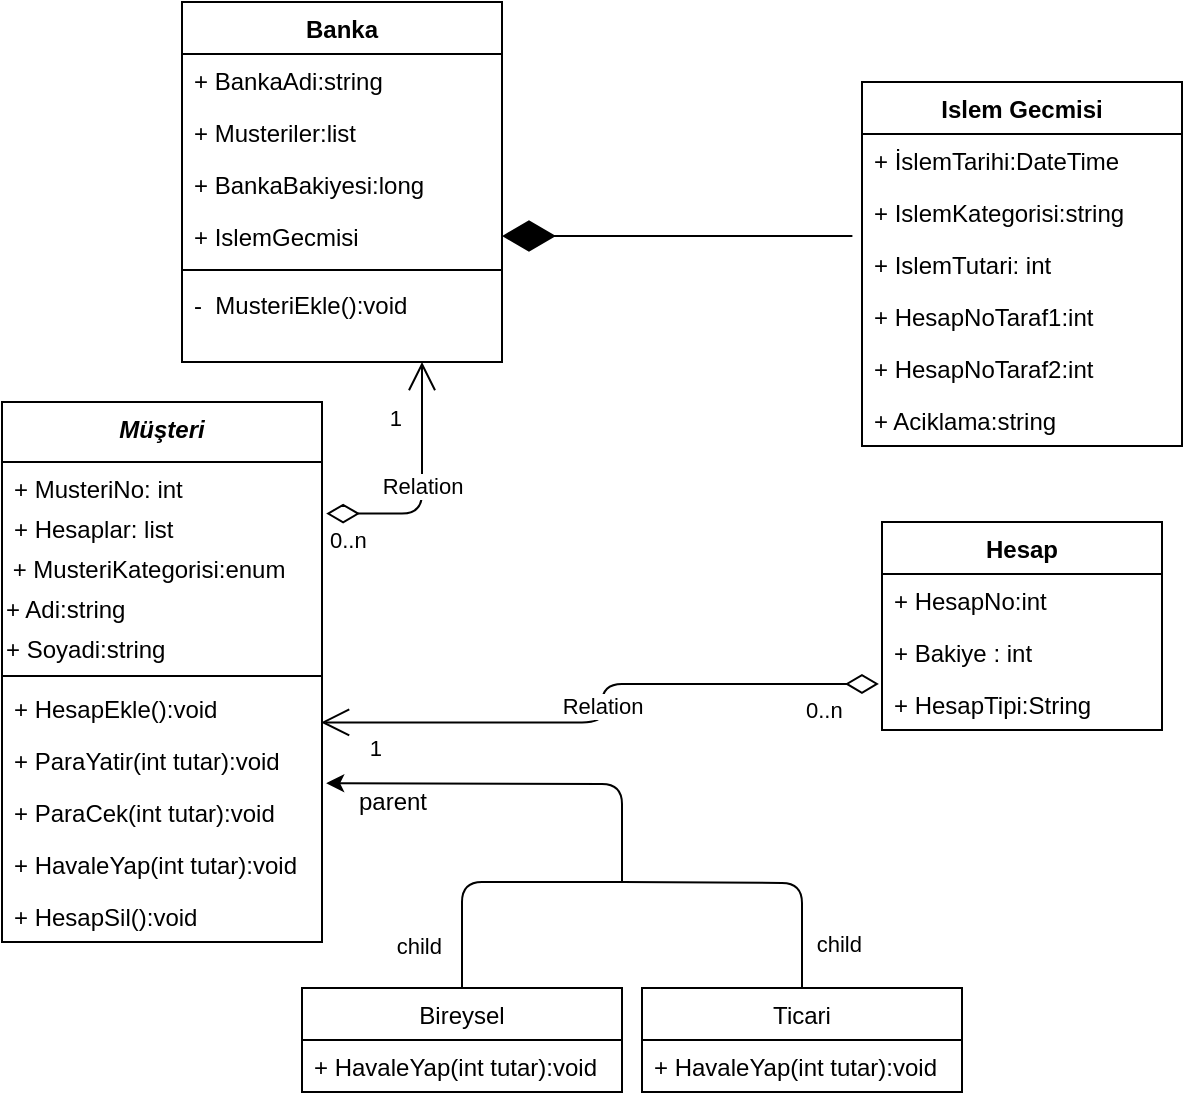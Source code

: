 <mxfile version="13.9.9" type="device"><diagram id="C5RBs43oDa-KdzZeNtuy" name="Page-1"><mxGraphModel dx="1024" dy="584" grid="1" gridSize="10" guides="1" tooltips="1" connect="1" arrows="1" fold="1" page="1" pageScale="1" pageWidth="827" pageHeight="1169" math="0" shadow="0"><root><mxCell id="WIyWlLk6GJQsqaUBKTNV-0"/><mxCell id="WIyWlLk6GJQsqaUBKTNV-1" parent="WIyWlLk6GJQsqaUBKTNV-0"/><mxCell id="zkfFHV4jXpPFQw0GAbJ--0" value="Müşteri&#10;" style="swimlane;fontStyle=3;align=center;verticalAlign=top;childLayout=stackLayout;horizontal=1;startSize=30;horizontalStack=0;resizeParent=1;resizeLast=0;collapsible=1;marginBottom=0;rounded=0;shadow=0;strokeWidth=1;" parent="WIyWlLk6GJQsqaUBKTNV-1" vertex="1"><mxGeometry x="110" y="240" width="160" height="270" as="geometry"><mxRectangle x="230" y="140" width="160" height="26" as="alternateBounds"/></mxGeometry></mxCell><mxCell id="zkfFHV4jXpPFQw0GAbJ--1" value="+ MusteriNo: int" style="text;align=left;verticalAlign=top;spacingLeft=4;spacingRight=4;overflow=hidden;rotatable=0;points=[[0,0.5],[1,0.5]];portConstraint=eastwest;" parent="zkfFHV4jXpPFQw0GAbJ--0" vertex="1"><mxGeometry y="30" width="160" height="20" as="geometry"/></mxCell><mxCell id="zkfFHV4jXpPFQw0GAbJ--2" value="+ Hesaplar: list" style="text;align=left;verticalAlign=top;spacingLeft=4;spacingRight=4;overflow=hidden;rotatable=0;points=[[0,0.5],[1,0.5]];portConstraint=eastwest;rounded=0;shadow=0;html=0;" parent="zkfFHV4jXpPFQw0GAbJ--0" vertex="1"><mxGeometry y="50" width="160" height="24" as="geometry"/></mxCell><mxCell id="xIFcO-Xgm1PaCTiksctt-27" value="&amp;nbsp;+ MusteriKategorisi:enum" style="text;html=1;align=left;verticalAlign=middle;resizable=0;points=[];autosize=1;fontColor=#000000;" parent="zkfFHV4jXpPFQw0GAbJ--0" vertex="1"><mxGeometry y="74" width="160" height="20" as="geometry"/></mxCell><mxCell id="02Vz55Ern3dG1RlYDY1T-0" value="&lt;div&gt;&lt;span&gt;+ Adi:string&lt;/span&gt;&lt;/div&gt;" style="text;html=1;align=left;verticalAlign=middle;resizable=0;points=[];autosize=1;" parent="zkfFHV4jXpPFQw0GAbJ--0" vertex="1"><mxGeometry y="94" width="160" height="20" as="geometry"/></mxCell><mxCell id="02Vz55Ern3dG1RlYDY1T-1" value="+ Soyadi:string" style="text;html=1;align=left;verticalAlign=middle;resizable=0;points=[];autosize=1;" parent="zkfFHV4jXpPFQw0GAbJ--0" vertex="1"><mxGeometry y="114" width="160" height="20" as="geometry"/></mxCell><mxCell id="zkfFHV4jXpPFQw0GAbJ--4" value="" style="line;html=1;strokeWidth=1;align=left;verticalAlign=middle;spacingTop=-1;spacingLeft=3;spacingRight=3;rotatable=0;labelPosition=right;points=[];portConstraint=eastwest;" parent="zkfFHV4jXpPFQw0GAbJ--0" vertex="1"><mxGeometry y="134" width="160" height="6" as="geometry"/></mxCell><mxCell id="zkfFHV4jXpPFQw0GAbJ--5" value="+ HesapEkle():void" style="text;align=left;verticalAlign=top;spacingLeft=4;spacingRight=4;overflow=hidden;rotatable=0;points=[[0,0.5],[1,0.5]];portConstraint=eastwest;" parent="zkfFHV4jXpPFQw0GAbJ--0" vertex="1"><mxGeometry y="140" width="160" height="26" as="geometry"/></mxCell><mxCell id="xIFcO-Xgm1PaCTiksctt-13" value="+ ParaYatir(int tutar):void" style="text;align=left;verticalAlign=top;spacingLeft=4;spacingRight=4;overflow=hidden;rotatable=0;points=[[0,0.5],[1,0.5]];portConstraint=eastwest;rounded=0;shadow=0;html=0;" parent="zkfFHV4jXpPFQw0GAbJ--0" vertex="1"><mxGeometry y="166" width="160" height="26" as="geometry"/></mxCell><mxCell id="xIFcO-Xgm1PaCTiksctt-14" value="+ ParaCek(int tutar):void" style="text;align=left;verticalAlign=top;spacingLeft=4;spacingRight=4;overflow=hidden;rotatable=0;points=[[0,0.5],[1,0.5]];portConstraint=eastwest;rounded=0;shadow=0;html=0;" parent="zkfFHV4jXpPFQw0GAbJ--0" vertex="1"><mxGeometry y="192" width="160" height="26" as="geometry"/></mxCell><mxCell id="xIFcO-Xgm1PaCTiksctt-16" value="+ HavaleYap(int tutar):void" style="text;align=left;verticalAlign=top;spacingLeft=4;spacingRight=4;overflow=hidden;rotatable=0;points=[[0,0.5],[1,0.5]];portConstraint=eastwest;rounded=0;shadow=0;html=0;" parent="zkfFHV4jXpPFQw0GAbJ--0" vertex="1"><mxGeometry y="218" width="160" height="26" as="geometry"/></mxCell><mxCell id="xIFcO-Xgm1PaCTiksctt-17" value="+ HesapSil():void" style="text;align=left;verticalAlign=top;spacingLeft=4;spacingRight=4;overflow=hidden;rotatable=0;points=[[0,0.5],[1,0.5]];portConstraint=eastwest;rounded=0;shadow=0;html=0;" parent="zkfFHV4jXpPFQw0GAbJ--0" vertex="1"><mxGeometry y="244" width="160" height="26" as="geometry"/></mxCell><mxCell id="zkfFHV4jXpPFQw0GAbJ--17" value="Banka&#10;" style="swimlane;fontStyle=1;align=center;verticalAlign=top;childLayout=stackLayout;horizontal=1;startSize=26;horizontalStack=0;resizeParent=1;resizeLast=0;collapsible=1;marginBottom=0;rounded=0;shadow=0;strokeWidth=1;" parent="WIyWlLk6GJQsqaUBKTNV-1" vertex="1"><mxGeometry x="200" y="40" width="160" height="180" as="geometry"><mxRectangle x="550" y="140" width="160" height="26" as="alternateBounds"/></mxGeometry></mxCell><mxCell id="zkfFHV4jXpPFQw0GAbJ--18" value="+ BankaAdi:string" style="text;align=left;verticalAlign=top;spacingLeft=4;spacingRight=4;overflow=hidden;rotatable=0;points=[[0,0.5],[1,0.5]];portConstraint=eastwest;" parent="zkfFHV4jXpPFQw0GAbJ--17" vertex="1"><mxGeometry y="26" width="160" height="26" as="geometry"/></mxCell><mxCell id="zkfFHV4jXpPFQw0GAbJ--19" value="+ Musteriler:list" style="text;align=left;verticalAlign=top;spacingLeft=4;spacingRight=4;overflow=hidden;rotatable=0;points=[[0,0.5],[1,0.5]];portConstraint=eastwest;rounded=0;shadow=0;html=0;" parent="zkfFHV4jXpPFQw0GAbJ--17" vertex="1"><mxGeometry y="52" width="160" height="26" as="geometry"/></mxCell><mxCell id="zkfFHV4jXpPFQw0GAbJ--20" value="+ BankaBakiyesi:long" style="text;align=left;verticalAlign=top;spacingLeft=4;spacingRight=4;overflow=hidden;rotatable=0;points=[[0,0.5],[1,0.5]];portConstraint=eastwest;rounded=0;shadow=0;html=0;" parent="zkfFHV4jXpPFQw0GAbJ--17" vertex="1"><mxGeometry y="78" width="160" height="26" as="geometry"/></mxCell><mxCell id="zkfFHV4jXpPFQw0GAbJ--21" value="+ IslemGecmisi" style="text;align=left;verticalAlign=top;spacingLeft=4;spacingRight=4;overflow=hidden;rotatable=0;points=[[0,0.5],[1,0.5]];portConstraint=eastwest;rounded=0;shadow=0;html=0;" parent="zkfFHV4jXpPFQw0GAbJ--17" vertex="1"><mxGeometry y="104" width="160" height="26" as="geometry"/></mxCell><mxCell id="zkfFHV4jXpPFQw0GAbJ--23" value="" style="line;html=1;strokeWidth=1;align=left;verticalAlign=middle;spacingTop=-1;spacingLeft=3;spacingRight=3;rotatable=0;labelPosition=right;points=[];portConstraint=eastwest;" parent="zkfFHV4jXpPFQw0GAbJ--17" vertex="1"><mxGeometry y="130" width="160" height="8" as="geometry"/></mxCell><mxCell id="zkfFHV4jXpPFQw0GAbJ--24" value="-  MusteriEkle():void" style="text;align=left;verticalAlign=top;spacingLeft=4;spacingRight=4;overflow=hidden;rotatable=0;points=[[0,0.5],[1,0.5]];portConstraint=eastwest;" parent="zkfFHV4jXpPFQw0GAbJ--17" vertex="1"><mxGeometry y="138" width="160" height="26" as="geometry"/></mxCell><mxCell id="xIFcO-Xgm1PaCTiksctt-9" value="Islem Gecmisi" style="swimlane;fontStyle=1;childLayout=stackLayout;horizontal=1;startSize=26;fillColor=none;horizontalStack=0;resizeParent=1;resizeParentMax=0;resizeLast=0;collapsible=1;marginBottom=0;fontColor=#000000;" parent="WIyWlLk6GJQsqaUBKTNV-1" vertex="1"><mxGeometry x="540" y="80" width="160" height="182" as="geometry"/></mxCell><mxCell id="xIFcO-Xgm1PaCTiksctt-10" value="+ İslemTarihi:DateTime" style="text;strokeColor=none;fillColor=none;align=left;verticalAlign=top;spacingLeft=4;spacingRight=4;overflow=hidden;rotatable=0;points=[[0,0.5],[1,0.5]];portConstraint=eastwest;" parent="xIFcO-Xgm1PaCTiksctt-9" vertex="1"><mxGeometry y="26" width="160" height="26" as="geometry"/></mxCell><mxCell id="xIFcO-Xgm1PaCTiksctt-11" value="+ IslemKategorisi:string" style="text;strokeColor=none;fillColor=none;align=left;verticalAlign=top;spacingLeft=4;spacingRight=4;overflow=hidden;rotatable=0;points=[[0,0.5],[1,0.5]];portConstraint=eastwest;" parent="xIFcO-Xgm1PaCTiksctt-9" vertex="1"><mxGeometry y="52" width="160" height="26" as="geometry"/></mxCell><mxCell id="xIFcO-Xgm1PaCTiksctt-12" value="+ IslemTutari: int" style="text;strokeColor=none;fillColor=none;align=left;verticalAlign=top;spacingLeft=4;spacingRight=4;overflow=hidden;rotatable=0;points=[[0,0.5],[1,0.5]];portConstraint=eastwest;" parent="xIFcO-Xgm1PaCTiksctt-9" vertex="1"><mxGeometry y="78" width="160" height="26" as="geometry"/></mxCell><mxCell id="xIFcO-Xgm1PaCTiksctt-23" value="+ HesapNoTaraf1:int" style="text;strokeColor=none;fillColor=none;align=left;verticalAlign=top;spacingLeft=4;spacingRight=4;overflow=hidden;rotatable=0;points=[[0,0.5],[1,0.5]];portConstraint=eastwest;" parent="xIFcO-Xgm1PaCTiksctt-9" vertex="1"><mxGeometry y="104" width="160" height="26" as="geometry"/></mxCell><mxCell id="xIFcO-Xgm1PaCTiksctt-24" value="+ HesapNoTaraf2:int" style="text;strokeColor=none;fillColor=none;align=left;verticalAlign=top;spacingLeft=4;spacingRight=4;overflow=hidden;rotatable=0;points=[[0,0.5],[1,0.5]];portConstraint=eastwest;" parent="xIFcO-Xgm1PaCTiksctt-9" vertex="1"><mxGeometry y="130" width="160" height="26" as="geometry"/></mxCell><mxCell id="xIFcO-Xgm1PaCTiksctt-25" value="+ Aciklama:string" style="text;strokeColor=none;fillColor=none;align=left;verticalAlign=top;spacingLeft=4;spacingRight=4;overflow=hidden;rotatable=0;points=[[0,0.5],[1,0.5]];portConstraint=eastwest;" parent="xIFcO-Xgm1PaCTiksctt-9" vertex="1"><mxGeometry y="156" width="160" height="26" as="geometry"/></mxCell><mxCell id="xIFcO-Xgm1PaCTiksctt-19" value="Hesap" style="swimlane;fontStyle=1;childLayout=stackLayout;horizontal=1;startSize=26;fillColor=none;horizontalStack=0;resizeParent=1;resizeParentMax=0;resizeLast=0;collapsible=1;marginBottom=0;fontColor=#000000;" parent="WIyWlLk6GJQsqaUBKTNV-1" vertex="1"><mxGeometry x="550" y="300" width="140" height="104" as="geometry"/></mxCell><mxCell id="xIFcO-Xgm1PaCTiksctt-20" value="+ HesapNo:int" style="text;strokeColor=none;fillColor=none;align=left;verticalAlign=top;spacingLeft=4;spacingRight=4;overflow=hidden;rotatable=0;points=[[0,0.5],[1,0.5]];portConstraint=eastwest;" parent="xIFcO-Xgm1PaCTiksctt-19" vertex="1"><mxGeometry y="26" width="140" height="26" as="geometry"/></mxCell><mxCell id="aJhcLvc4Nda7A5-GEeJA-3" value="+ Bakiye : int" style="text;strokeColor=none;fillColor=none;align=left;verticalAlign=top;spacingLeft=4;spacingRight=4;overflow=hidden;rotatable=0;points=[[0,0.5],[1,0.5]];portConstraint=eastwest;" parent="xIFcO-Xgm1PaCTiksctt-19" vertex="1"><mxGeometry y="52" width="140" height="26" as="geometry"/></mxCell><mxCell id="xIFcO-Xgm1PaCTiksctt-21" value="+ HesapTipi:String" style="text;strokeColor=none;fillColor=none;align=left;verticalAlign=top;spacingLeft=4;spacingRight=4;overflow=hidden;rotatable=0;points=[[0,0.5],[1,0.5]];portConstraint=eastwest;" parent="xIFcO-Xgm1PaCTiksctt-19" vertex="1"><mxGeometry y="78" width="140" height="26" as="geometry"/></mxCell><mxCell id="aJhcLvc4Nda7A5-GEeJA-15" value="Relation" style="endArrow=open;html=1;endSize=12;startArrow=diamondThin;startSize=14;startFill=0;edgeStyle=orthogonalEdgeStyle;exitX=-0.011;exitY=0.115;exitDx=0;exitDy=0;exitPerimeter=0;entryX=0.997;entryY=0.777;entryDx=0;entryDy=0;entryPerimeter=0;" parent="WIyWlLk6GJQsqaUBKTNV-1" source="xIFcO-Xgm1PaCTiksctt-21" target="zkfFHV4jXpPFQw0GAbJ--5" edge="1"><mxGeometry relative="1" as="geometry"><mxPoint x="330" y="400" as="sourcePoint"/><mxPoint x="490" y="400" as="targetPoint"/></mxGeometry></mxCell><mxCell id="aJhcLvc4Nda7A5-GEeJA-16" value="0..n" style="edgeLabel;resizable=0;html=1;align=left;verticalAlign=top;" parent="aJhcLvc4Nda7A5-GEeJA-15" connectable="0" vertex="1"><mxGeometry x="-1" relative="1" as="geometry"><mxPoint x="-38.46" as="offset"/></mxGeometry></mxCell><mxCell id="aJhcLvc4Nda7A5-GEeJA-17" value="1" style="edgeLabel;resizable=0;html=1;align=right;verticalAlign=top;" parent="aJhcLvc4Nda7A5-GEeJA-15" connectable="0" vertex="1"><mxGeometry x="1" relative="1" as="geometry"><mxPoint x="30.74" as="offset"/></mxGeometry></mxCell><mxCell id="aJhcLvc4Nda7A5-GEeJA-18" value="Relation" style="endArrow=open;html=1;endSize=12;startArrow=diamondThin;startSize=14;startFill=0;edgeStyle=orthogonalEdgeStyle;exitX=1.013;exitY=0.242;exitDx=0;exitDy=0;exitPerimeter=0;entryX=0.75;entryY=1;entryDx=0;entryDy=0;" parent="WIyWlLk6GJQsqaUBKTNV-1" source="zkfFHV4jXpPFQw0GAbJ--2" target="zkfFHV4jXpPFQw0GAbJ--17" edge="1"><mxGeometry relative="1" as="geometry"><mxPoint x="330" y="400" as="sourcePoint"/><mxPoint x="490" y="400" as="targetPoint"/></mxGeometry></mxCell><mxCell id="aJhcLvc4Nda7A5-GEeJA-19" value="0..n" style="edgeLabel;resizable=0;html=1;align=left;verticalAlign=top;" parent="aJhcLvc4Nda7A5-GEeJA-18" connectable="0" vertex="1"><mxGeometry x="-1" relative="1" as="geometry"/></mxCell><mxCell id="aJhcLvc4Nda7A5-GEeJA-20" value="1" style="edgeLabel;resizable=0;html=1;align=right;verticalAlign=top;" parent="aJhcLvc4Nda7A5-GEeJA-18" connectable="0" vertex="1"><mxGeometry x="1" relative="1" as="geometry"><mxPoint x="-10" y="14.28" as="offset"/></mxGeometry></mxCell><mxCell id="aJhcLvc4Nda7A5-GEeJA-21" value="" style="endArrow=diamondThin;endFill=1;endSize=24;html=1;entryX=1;entryY=0.5;entryDx=0;entryDy=0;exitX=-0.03;exitY=0.962;exitDx=0;exitDy=0;exitPerimeter=0;" parent="WIyWlLk6GJQsqaUBKTNV-1" source="xIFcO-Xgm1PaCTiksctt-11" target="zkfFHV4jXpPFQw0GAbJ--21" edge="1"><mxGeometry width="160" relative="1" as="geometry"><mxPoint x="330" y="400" as="sourcePoint"/><mxPoint x="490" y="400" as="targetPoint"/></mxGeometry></mxCell><mxCell id="heYnp-DotkpFF9c-y2f5-0" value="Bireysel" style="swimlane;fontStyle=0;childLayout=stackLayout;horizontal=1;startSize=26;fillColor=none;horizontalStack=0;resizeParent=1;resizeParentMax=0;resizeLast=0;collapsible=1;marginBottom=0;" parent="WIyWlLk6GJQsqaUBKTNV-1" vertex="1"><mxGeometry x="260" y="533" width="160" height="52" as="geometry"/></mxCell><mxCell id="heYnp-DotkpFF9c-y2f5-1" value="+ HavaleYap(int tutar):void" style="text;strokeColor=none;fillColor=none;align=left;verticalAlign=top;spacingLeft=4;spacingRight=4;overflow=hidden;rotatable=0;points=[[0,0.5],[1,0.5]];portConstraint=eastwest;" parent="heYnp-DotkpFF9c-y2f5-0" vertex="1"><mxGeometry y="26" width="160" height="26" as="geometry"/></mxCell><mxCell id="heYnp-DotkpFF9c-y2f5-4" value="Ticari" style="swimlane;fontStyle=0;childLayout=stackLayout;horizontal=1;startSize=26;fillColor=none;horizontalStack=0;resizeParent=1;resizeParentMax=0;resizeLast=0;collapsible=1;marginBottom=0;" parent="WIyWlLk6GJQsqaUBKTNV-1" vertex="1"><mxGeometry x="430" y="533" width="160" height="52" as="geometry"/></mxCell><mxCell id="heYnp-DotkpFF9c-y2f5-5" value="+ HavaleYap(int tutar):void" style="text;strokeColor=none;fillColor=none;align=left;verticalAlign=top;spacingLeft=4;spacingRight=4;overflow=hidden;rotatable=0;points=[[0,0.5],[1,0.5]];portConstraint=eastwest;" parent="heYnp-DotkpFF9c-y2f5-4" vertex="1"><mxGeometry y="26" width="160" height="26" as="geometry"/></mxCell><mxCell id="heYnp-DotkpFF9c-y2f5-16" value="" style="endArrow=none;html=1;edgeStyle=orthogonalEdgeStyle;entryX=0.5;entryY=0;entryDx=0;entryDy=0;" parent="WIyWlLk6GJQsqaUBKTNV-1" target="heYnp-DotkpFF9c-y2f5-4" edge="1"><mxGeometry relative="1" as="geometry"><mxPoint x="420" y="480" as="sourcePoint"/><mxPoint x="490" y="500" as="targetPoint"/></mxGeometry></mxCell><mxCell id="heYnp-DotkpFF9c-y2f5-18" value="child" style="edgeLabel;resizable=0;html=1;align=right;verticalAlign=bottom;" parent="heYnp-DotkpFF9c-y2f5-16" connectable="0" vertex="1"><mxGeometry x="1" relative="1" as="geometry"><mxPoint x="30" y="-13" as="offset"/></mxGeometry></mxCell><mxCell id="heYnp-DotkpFF9c-y2f5-19" value="" style="endArrow=none;html=1;edgeStyle=orthogonalEdgeStyle;entryX=0.5;entryY=0;entryDx=0;entryDy=0;" parent="WIyWlLk6GJQsqaUBKTNV-1" target="heYnp-DotkpFF9c-y2f5-0" edge="1"><mxGeometry relative="1" as="geometry"><mxPoint x="420" y="480" as="sourcePoint"/><mxPoint x="490" y="500" as="targetPoint"/><Array as="points"><mxPoint x="340" y="480"/></Array></mxGeometry></mxCell><mxCell id="heYnp-DotkpFF9c-y2f5-21" value="child" style="edgeLabel;resizable=0;html=1;align=right;verticalAlign=bottom;" parent="heYnp-DotkpFF9c-y2f5-19" connectable="0" vertex="1"><mxGeometry x="1" relative="1" as="geometry"><mxPoint x="-10" y="-13" as="offset"/></mxGeometry></mxCell><mxCell id="heYnp-DotkpFF9c-y2f5-25" value="" style="endArrow=classic;html=1;entryX=1.013;entryY=-0.054;entryDx=0;entryDy=0;entryPerimeter=0;" parent="WIyWlLk6GJQsqaUBKTNV-1" target="xIFcO-Xgm1PaCTiksctt-14" edge="1"><mxGeometry width="50" height="50" relative="1" as="geometry"><mxPoint x="420" y="480" as="sourcePoint"/><mxPoint x="440" y="480" as="targetPoint"/><Array as="points"><mxPoint x="420" y="431"/></Array></mxGeometry></mxCell><mxCell id="heYnp-DotkpFF9c-y2f5-26" value="parent" style="text;html=1;align=center;verticalAlign=middle;resizable=0;points=[];autosize=1;" parent="WIyWlLk6GJQsqaUBKTNV-1" vertex="1"><mxGeometry x="280" y="430" width="50" height="20" as="geometry"/></mxCell></root></mxGraphModel></diagram></mxfile>